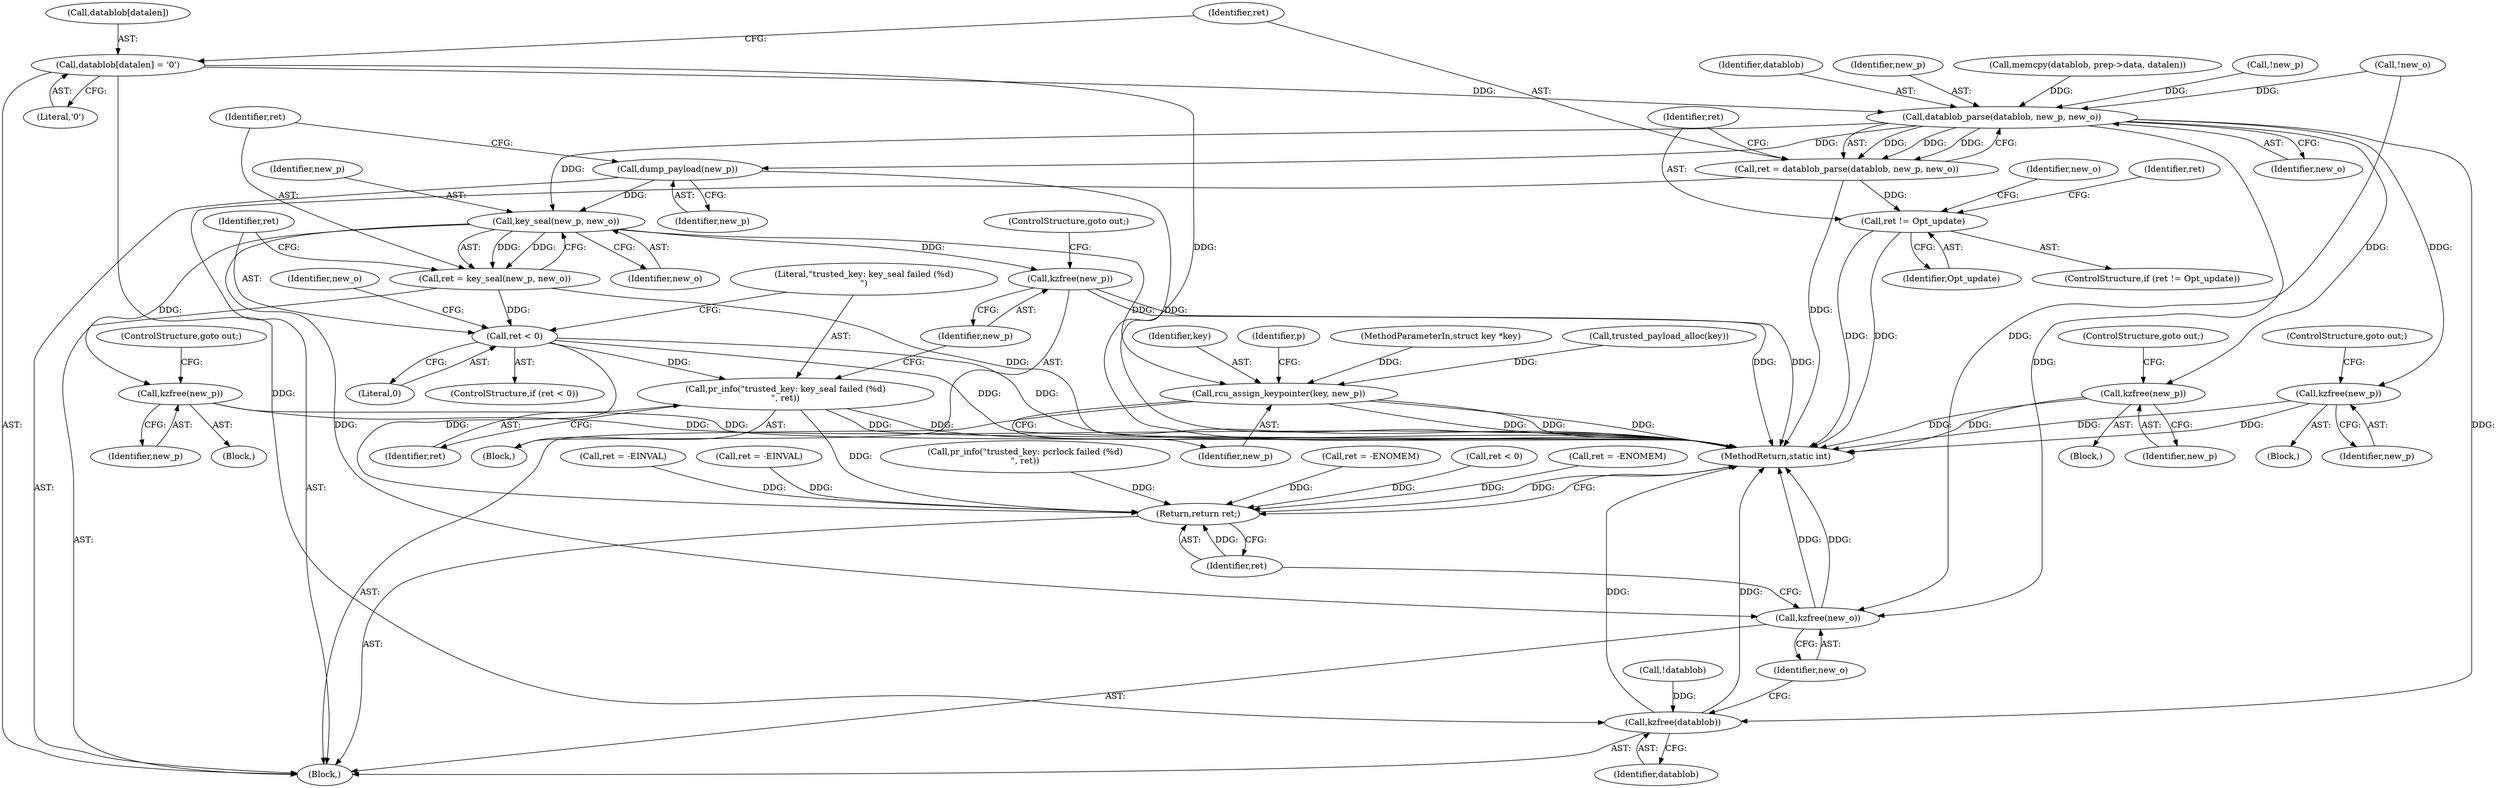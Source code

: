 digraph "0_linux_363b02dab09b3226f3bd1420dad9c72b79a42a76_16@pointer" {
"1000202" [label="(Call,datablob[datalen] = '\0')"];
"1000209" [label="(Call,datablob_parse(datablob, new_p, new_o))"];
"1000207" [label="(Call,ret = datablob_parse(datablob, new_p, new_o))"];
"1000214" [label="(Call,ret != Opt_update)"];
"1000222" [label="(Call,kzfree(new_p))"];
"1000235" [label="(Call,kzfree(new_p))"];
"1000264" [label="(Call,dump_payload(new_p))"];
"1000268" [label="(Call,key_seal(new_p, new_o))"];
"1000266" [label="(Call,ret = key_seal(new_p, new_o))"];
"1000272" [label="(Call,ret < 0)"];
"1000276" [label="(Call,pr_info(\"trusted_key: key_seal failed (%d)\n\", ret))"];
"1000318" [label="(Return,return ret;)"];
"1000279" [label="(Call,kzfree(new_p))"];
"1000301" [label="(Call,kzfree(new_p))"];
"1000304" [label="(Call,rcu_assign_keypointer(key, new_p))"];
"1000316" [label="(Call,kzfree(new_o))"];
"1000314" [label="(Call,kzfree(datablob))"];
"1000306" [label="(Identifier,new_p)"];
"1000301" [label="(Call,kzfree(new_p))"];
"1000206" [label="(Literal,'\0')"];
"1000223" [label="(Identifier,new_p)"];
"1000208" [label="(Identifier,ret)"];
"1000104" [label="(Block,)"];
"1000318" [label="(Return,return ret;)"];
"1000228" [label="(Identifier,new_o)"];
"1000236" [label="(Identifier,new_p)"];
"1000185" [label="(Call,trusted_payload_alloc(key))"];
"1000211" [label="(Identifier,new_p)"];
"1000230" [label="(Block,)"];
"1000277" [label="(Literal,\"trusted_key: key_seal failed (%d)\n\")"];
"1000207" [label="(Call,ret = datablob_parse(datablob, new_p, new_o))"];
"1000216" [label="(Identifier,Opt_update)"];
"1000276" [label="(Call,pr_info(\"trusted_key: key_seal failed (%d)\n\", ret))"];
"1000294" [label="(Call,ret < 0)"];
"1000281" [label="(ControlStructure,goto out;)"];
"1000305" [label="(Identifier,key)"];
"1000317" [label="(Identifier,new_o)"];
"1000319" [label="(Identifier,ret)"];
"1000178" [label="(Call,ret = -ENOMEM)"];
"1000231" [label="(Call,ret = -EINVAL)"];
"1000270" [label="(Identifier,new_o)"];
"1000274" [label="(Literal,0)"];
"1000218" [label="(Call,ret = -EINVAL)"];
"1000268" [label="(Call,key_seal(new_p, new_o))"];
"1000298" [label="(Call,pr_info(\"trusted_key: pcrlock failed (%d)\n\", ret))"];
"1000265" [label="(Identifier,new_p)"];
"1000310" [label="(Identifier,p)"];
"1000196" [label="(Call,memcpy(datablob, prep->data, datalen))"];
"1000303" [label="(ControlStructure,goto out;)"];
"1000202" [label="(Call,datablob[datalen] = '\0')"];
"1000314" [label="(Call,kzfree(datablob))"];
"1000235" [label="(Call,kzfree(new_p))"];
"1000219" [label="(Identifier,ret)"];
"1000175" [label="(Call,!new_o)"];
"1000266" [label="(Call,ret = key_seal(new_p, new_o))"];
"1000215" [label="(Identifier,ret)"];
"1000271" [label="(ControlStructure,if (ret < 0))"];
"1000304" [label="(Call,rcu_assign_keypointer(key, new_p))"];
"1000209" [label="(Call,datablob_parse(datablob, new_p, new_o))"];
"1000284" [label="(Identifier,new_o)"];
"1000280" [label="(Identifier,new_p)"];
"1000214" [label="(Call,ret != Opt_update)"];
"1000102" [label="(MethodParameterIn,struct key *key)"];
"1000212" [label="(Identifier,new_o)"];
"1000269" [label="(Identifier,new_p)"];
"1000188" [label="(Call,!new_p)"];
"1000273" [label="(Identifier,ret)"];
"1000210" [label="(Identifier,datablob)"];
"1000237" [label="(ControlStructure,goto out;)"];
"1000315" [label="(Identifier,datablob)"];
"1000264" [label="(Call,dump_payload(new_p))"];
"1000267" [label="(Identifier,ret)"];
"1000275" [label="(Block,)"];
"1000213" [label="(ControlStructure,if (ret != Opt_update))"];
"1000217" [label="(Block,)"];
"1000224" [label="(ControlStructure,goto out;)"];
"1000203" [label="(Call,datablob[datalen])"];
"1000320" [label="(MethodReturn,static int)"];
"1000302" [label="(Identifier,new_p)"];
"1000166" [label="(Call,!datablob)"];
"1000297" [label="(Block,)"];
"1000272" [label="(Call,ret < 0)"];
"1000316" [label="(Call,kzfree(new_o))"];
"1000191" [label="(Call,ret = -ENOMEM)"];
"1000222" [label="(Call,kzfree(new_p))"];
"1000278" [label="(Identifier,ret)"];
"1000279" [label="(Call,kzfree(new_p))"];
"1000202" -> "1000104"  [label="AST: "];
"1000202" -> "1000206"  [label="CFG: "];
"1000203" -> "1000202"  [label="AST: "];
"1000206" -> "1000202"  [label="AST: "];
"1000208" -> "1000202"  [label="CFG: "];
"1000202" -> "1000320"  [label="DDG: "];
"1000202" -> "1000209"  [label="DDG: "];
"1000202" -> "1000314"  [label="DDG: "];
"1000209" -> "1000207"  [label="AST: "];
"1000209" -> "1000212"  [label="CFG: "];
"1000210" -> "1000209"  [label="AST: "];
"1000211" -> "1000209"  [label="AST: "];
"1000212" -> "1000209"  [label="AST: "];
"1000207" -> "1000209"  [label="CFG: "];
"1000209" -> "1000207"  [label="DDG: "];
"1000209" -> "1000207"  [label="DDG: "];
"1000209" -> "1000207"  [label="DDG: "];
"1000196" -> "1000209"  [label="DDG: "];
"1000188" -> "1000209"  [label="DDG: "];
"1000175" -> "1000209"  [label="DDG: "];
"1000209" -> "1000222"  [label="DDG: "];
"1000209" -> "1000235"  [label="DDG: "];
"1000209" -> "1000264"  [label="DDG: "];
"1000209" -> "1000268"  [label="DDG: "];
"1000209" -> "1000314"  [label="DDG: "];
"1000209" -> "1000316"  [label="DDG: "];
"1000207" -> "1000104"  [label="AST: "];
"1000208" -> "1000207"  [label="AST: "];
"1000215" -> "1000207"  [label="CFG: "];
"1000207" -> "1000320"  [label="DDG: "];
"1000207" -> "1000214"  [label="DDG: "];
"1000214" -> "1000213"  [label="AST: "];
"1000214" -> "1000216"  [label="CFG: "];
"1000215" -> "1000214"  [label="AST: "];
"1000216" -> "1000214"  [label="AST: "];
"1000219" -> "1000214"  [label="CFG: "];
"1000228" -> "1000214"  [label="CFG: "];
"1000214" -> "1000320"  [label="DDG: "];
"1000214" -> "1000320"  [label="DDG: "];
"1000222" -> "1000217"  [label="AST: "];
"1000222" -> "1000223"  [label="CFG: "];
"1000223" -> "1000222"  [label="AST: "];
"1000224" -> "1000222"  [label="CFG: "];
"1000222" -> "1000320"  [label="DDG: "];
"1000222" -> "1000320"  [label="DDG: "];
"1000235" -> "1000230"  [label="AST: "];
"1000235" -> "1000236"  [label="CFG: "];
"1000236" -> "1000235"  [label="AST: "];
"1000237" -> "1000235"  [label="CFG: "];
"1000235" -> "1000320"  [label="DDG: "];
"1000235" -> "1000320"  [label="DDG: "];
"1000264" -> "1000104"  [label="AST: "];
"1000264" -> "1000265"  [label="CFG: "];
"1000265" -> "1000264"  [label="AST: "];
"1000267" -> "1000264"  [label="CFG: "];
"1000264" -> "1000320"  [label="DDG: "];
"1000264" -> "1000268"  [label="DDG: "];
"1000268" -> "1000266"  [label="AST: "];
"1000268" -> "1000270"  [label="CFG: "];
"1000269" -> "1000268"  [label="AST: "];
"1000270" -> "1000268"  [label="AST: "];
"1000266" -> "1000268"  [label="CFG: "];
"1000268" -> "1000266"  [label="DDG: "];
"1000268" -> "1000266"  [label="DDG: "];
"1000268" -> "1000279"  [label="DDG: "];
"1000268" -> "1000301"  [label="DDG: "];
"1000268" -> "1000304"  [label="DDG: "];
"1000268" -> "1000316"  [label="DDG: "];
"1000266" -> "1000104"  [label="AST: "];
"1000267" -> "1000266"  [label="AST: "];
"1000273" -> "1000266"  [label="CFG: "];
"1000266" -> "1000320"  [label="DDG: "];
"1000266" -> "1000272"  [label="DDG: "];
"1000272" -> "1000271"  [label="AST: "];
"1000272" -> "1000274"  [label="CFG: "];
"1000273" -> "1000272"  [label="AST: "];
"1000274" -> "1000272"  [label="AST: "];
"1000277" -> "1000272"  [label="CFG: "];
"1000284" -> "1000272"  [label="CFG: "];
"1000272" -> "1000320"  [label="DDG: "];
"1000272" -> "1000320"  [label="DDG: "];
"1000272" -> "1000276"  [label="DDG: "];
"1000272" -> "1000318"  [label="DDG: "];
"1000276" -> "1000275"  [label="AST: "];
"1000276" -> "1000278"  [label="CFG: "];
"1000277" -> "1000276"  [label="AST: "];
"1000278" -> "1000276"  [label="AST: "];
"1000280" -> "1000276"  [label="CFG: "];
"1000276" -> "1000320"  [label="DDG: "];
"1000276" -> "1000320"  [label="DDG: "];
"1000276" -> "1000318"  [label="DDG: "];
"1000318" -> "1000104"  [label="AST: "];
"1000318" -> "1000319"  [label="CFG: "];
"1000319" -> "1000318"  [label="AST: "];
"1000320" -> "1000318"  [label="CFG: "];
"1000318" -> "1000320"  [label="DDG: "];
"1000319" -> "1000318"  [label="DDG: "];
"1000178" -> "1000318"  [label="DDG: "];
"1000218" -> "1000318"  [label="DDG: "];
"1000298" -> "1000318"  [label="DDG: "];
"1000191" -> "1000318"  [label="DDG: "];
"1000294" -> "1000318"  [label="DDG: "];
"1000231" -> "1000318"  [label="DDG: "];
"1000279" -> "1000275"  [label="AST: "];
"1000279" -> "1000280"  [label="CFG: "];
"1000280" -> "1000279"  [label="AST: "];
"1000281" -> "1000279"  [label="CFG: "];
"1000279" -> "1000320"  [label="DDG: "];
"1000279" -> "1000320"  [label="DDG: "];
"1000301" -> "1000297"  [label="AST: "];
"1000301" -> "1000302"  [label="CFG: "];
"1000302" -> "1000301"  [label="AST: "];
"1000303" -> "1000301"  [label="CFG: "];
"1000301" -> "1000320"  [label="DDG: "];
"1000301" -> "1000320"  [label="DDG: "];
"1000304" -> "1000104"  [label="AST: "];
"1000304" -> "1000306"  [label="CFG: "];
"1000305" -> "1000304"  [label="AST: "];
"1000306" -> "1000304"  [label="AST: "];
"1000310" -> "1000304"  [label="CFG: "];
"1000304" -> "1000320"  [label="DDG: "];
"1000304" -> "1000320"  [label="DDG: "];
"1000304" -> "1000320"  [label="DDG: "];
"1000185" -> "1000304"  [label="DDG: "];
"1000102" -> "1000304"  [label="DDG: "];
"1000316" -> "1000104"  [label="AST: "];
"1000316" -> "1000317"  [label="CFG: "];
"1000317" -> "1000316"  [label="AST: "];
"1000319" -> "1000316"  [label="CFG: "];
"1000316" -> "1000320"  [label="DDG: "];
"1000316" -> "1000320"  [label="DDG: "];
"1000175" -> "1000316"  [label="DDG: "];
"1000314" -> "1000104"  [label="AST: "];
"1000314" -> "1000315"  [label="CFG: "];
"1000315" -> "1000314"  [label="AST: "];
"1000317" -> "1000314"  [label="CFG: "];
"1000314" -> "1000320"  [label="DDG: "];
"1000314" -> "1000320"  [label="DDG: "];
"1000166" -> "1000314"  [label="DDG: "];
}
